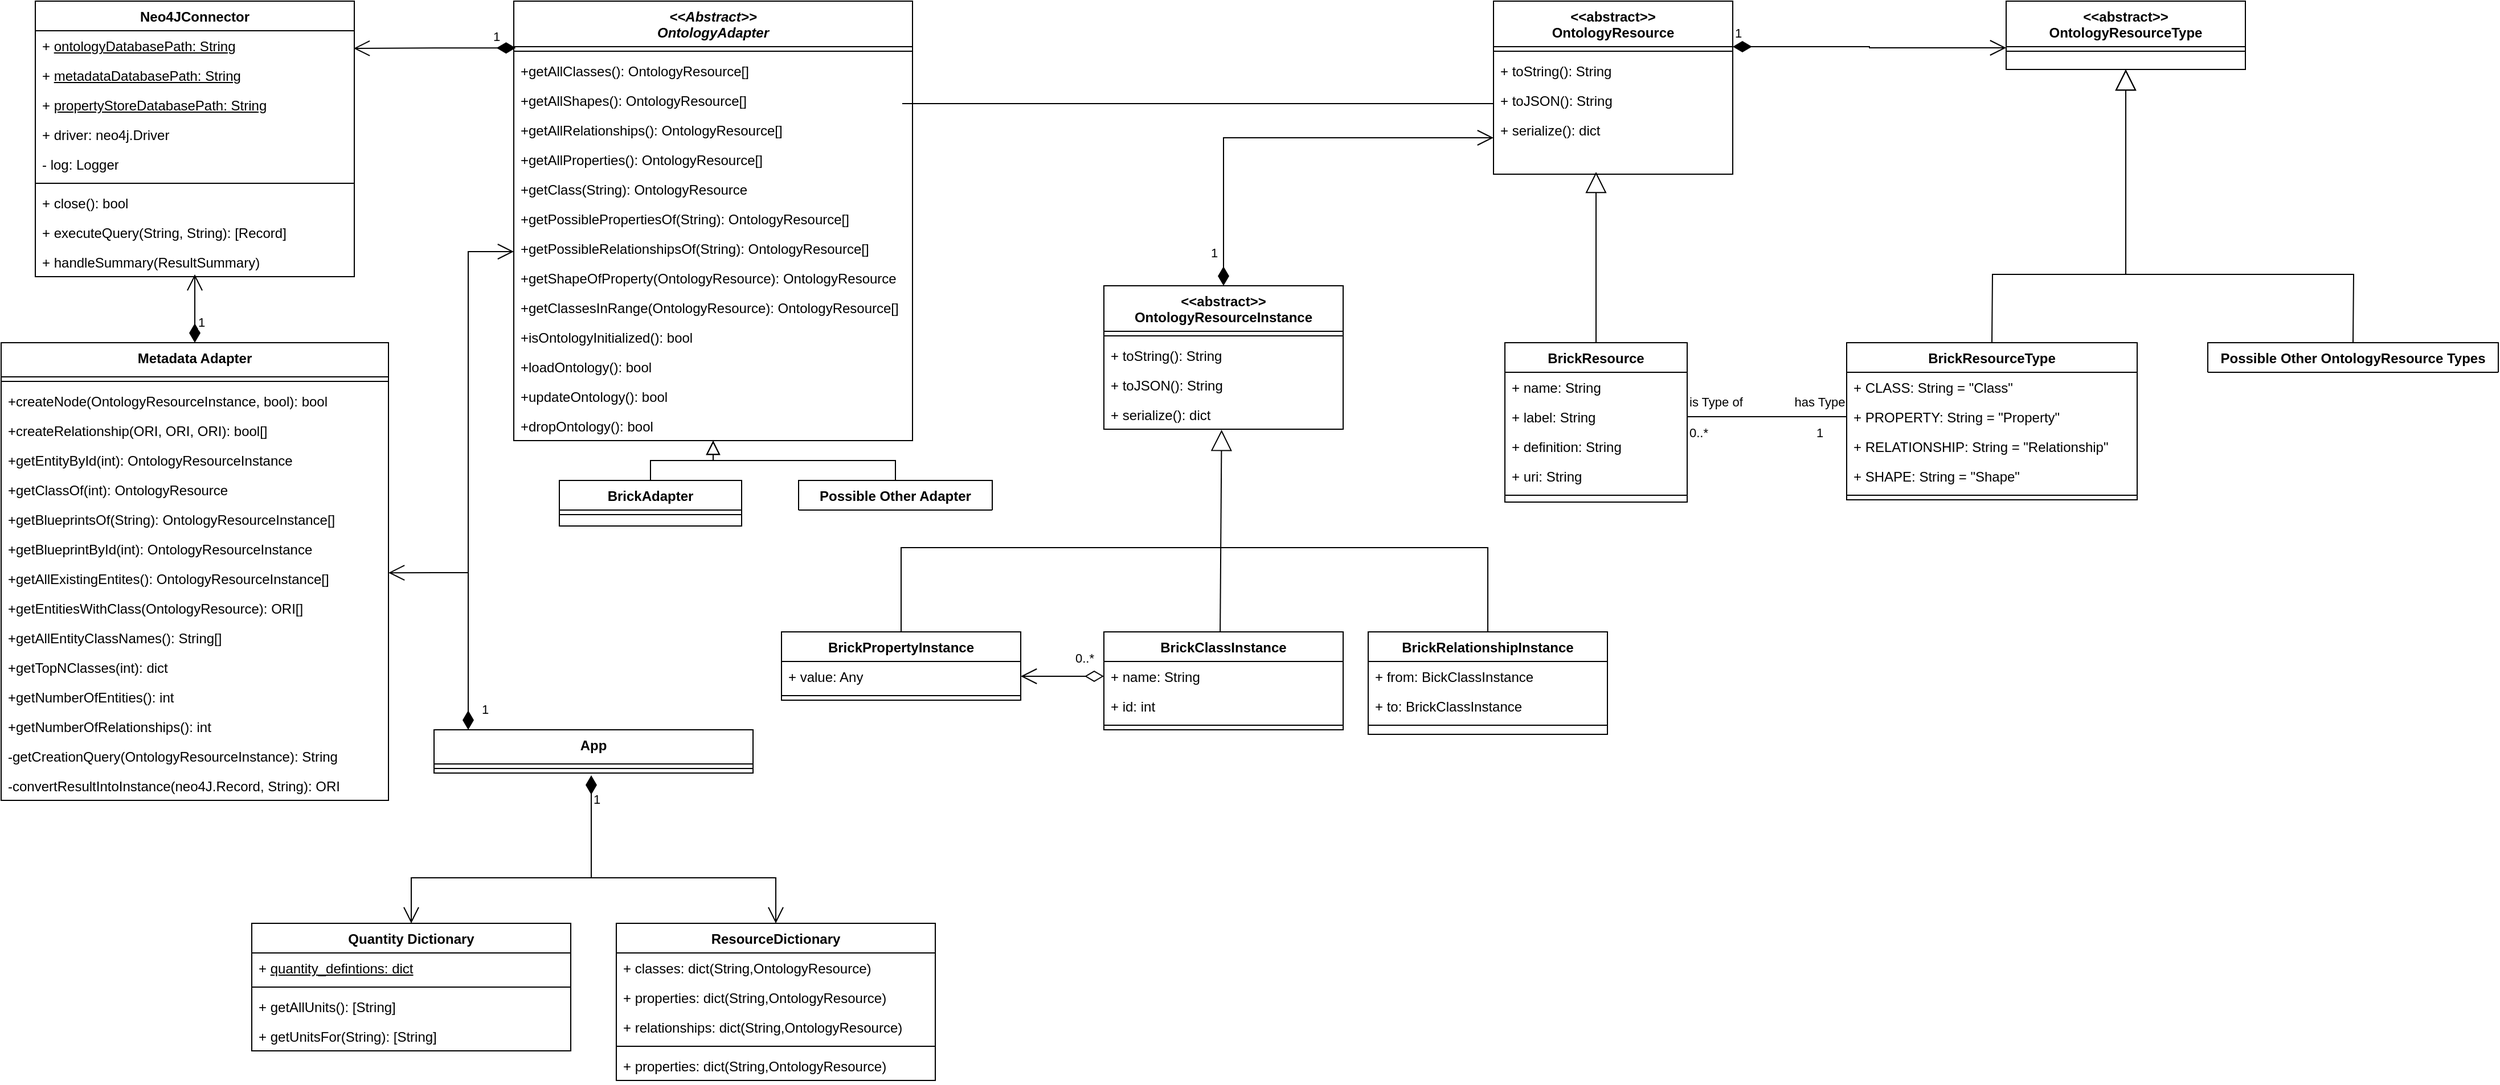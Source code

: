 <mxfile version="22.1.2" type="device">
  <diagram id="C5RBs43oDa-KdzZeNtuy" name="Page-1">
    <mxGraphModel dx="1619" dy="1195" grid="1" gridSize="10" guides="1" tooltips="1" connect="1" arrows="1" fold="1" page="1" pageScale="1" pageWidth="827" pageHeight="1169" math="0" shadow="0">
      <root>
        <mxCell id="WIyWlLk6GJQsqaUBKTNV-0" />
        <mxCell id="WIyWlLk6GJQsqaUBKTNV-1" parent="WIyWlLk6GJQsqaUBKTNV-0" />
        <mxCell id="zkfFHV4jXpPFQw0GAbJ--0" value="&lt;&lt;Abstract&gt;&gt;&#xa;OntologyAdapter" style="swimlane;fontStyle=3;align=center;verticalAlign=top;childLayout=stackLayout;horizontal=1;startSize=40;horizontalStack=0;resizeParent=1;resizeLast=0;collapsible=1;marginBottom=0;rounded=0;shadow=0;strokeWidth=1;" parent="WIyWlLk6GJQsqaUBKTNV-1" vertex="1">
          <mxGeometry x="60" y="120" width="350" height="386" as="geometry">
            <mxRectangle x="230" y="140" width="160" height="26" as="alternateBounds" />
          </mxGeometry>
        </mxCell>
        <mxCell id="zkfFHV4jXpPFQw0GAbJ--4" value="" style="line;html=1;strokeWidth=1;align=left;verticalAlign=middle;spacingTop=-1;spacingLeft=3;spacingRight=3;rotatable=0;labelPosition=right;points=[];portConstraint=eastwest;" parent="zkfFHV4jXpPFQw0GAbJ--0" vertex="1">
          <mxGeometry y="40" width="350" height="8" as="geometry" />
        </mxCell>
        <mxCell id="zkfFHV4jXpPFQw0GAbJ--5" value="+getAllClasses(): OntologyResource[]" style="text;align=left;verticalAlign=top;spacingLeft=4;spacingRight=4;overflow=hidden;rotatable=0;points=[[0,0.5],[1,0.5]];portConstraint=eastwest;" parent="zkfFHV4jXpPFQw0GAbJ--0" vertex="1">
          <mxGeometry y="48" width="350" height="26" as="geometry" />
        </mxCell>
        <mxCell id="Xm2A2ZElWMJ_Ho_aYpwX-0" value="+getAllShapes(): OntologyResource[]" style="text;align=left;verticalAlign=top;spacingLeft=4;spacingRight=4;overflow=hidden;rotatable=0;points=[[0,0.5],[1,0.5]];portConstraint=eastwest;" parent="zkfFHV4jXpPFQw0GAbJ--0" vertex="1">
          <mxGeometry y="74" width="350" height="26" as="geometry" />
        </mxCell>
        <mxCell id="eUHdqG3hWfpQikXxPPkk-0" value="+getAllRelationships(): OntologyResource[]" style="text;align=left;verticalAlign=top;spacingLeft=4;spacingRight=4;overflow=hidden;rotatable=0;points=[[0,0.5],[1,0.5]];portConstraint=eastwest;" parent="zkfFHV4jXpPFQw0GAbJ--0" vertex="1">
          <mxGeometry y="100" width="350" height="26" as="geometry" />
        </mxCell>
        <mxCell id="eUHdqG3hWfpQikXxPPkk-10" value="+getAllProperties(): OntologyResource[]" style="text;align=left;verticalAlign=top;spacingLeft=4;spacingRight=4;overflow=hidden;rotatable=0;points=[[0,0.5],[1,0.5]];portConstraint=eastwest;" parent="zkfFHV4jXpPFQw0GAbJ--0" vertex="1">
          <mxGeometry y="126" width="350" height="26" as="geometry" />
        </mxCell>
        <mxCell id="eUHdqG3hWfpQikXxPPkk-9" value="+getClass(String): OntologyResource" style="text;align=left;verticalAlign=top;spacingLeft=4;spacingRight=4;overflow=hidden;rotatable=0;points=[[0,0.5],[1,0.5]];portConstraint=eastwest;" parent="zkfFHV4jXpPFQw0GAbJ--0" vertex="1">
          <mxGeometry y="152" width="350" height="26" as="geometry" />
        </mxCell>
        <mxCell id="eUHdqG3hWfpQikXxPPkk-8" value="+getPossiblePropertiesOf(String): OntologyResource[]" style="text;align=left;verticalAlign=top;spacingLeft=4;spacingRight=4;overflow=hidden;rotatable=0;points=[[0,0.5],[1,0.5]];portConstraint=eastwest;" parent="zkfFHV4jXpPFQw0GAbJ--0" vertex="1">
          <mxGeometry y="178" width="350" height="26" as="geometry" />
        </mxCell>
        <mxCell id="eUHdqG3hWfpQikXxPPkk-7" value="+getPossibleRelationshipsOf(String): OntologyResource[]" style="text;align=left;verticalAlign=top;spacingLeft=4;spacingRight=4;overflow=hidden;rotatable=0;points=[[0,0.5],[1,0.5]];portConstraint=eastwest;" parent="zkfFHV4jXpPFQw0GAbJ--0" vertex="1">
          <mxGeometry y="204" width="350" height="26" as="geometry" />
        </mxCell>
        <mxCell id="eUHdqG3hWfpQikXxPPkk-6" value="+getShapeOfProperty(OntologyResource): OntologyResource" style="text;align=left;verticalAlign=top;spacingLeft=4;spacingRight=4;overflow=hidden;rotatable=0;points=[[0,0.5],[1,0.5]];portConstraint=eastwest;" parent="zkfFHV4jXpPFQw0GAbJ--0" vertex="1">
          <mxGeometry y="230" width="350" height="26" as="geometry" />
        </mxCell>
        <mxCell id="WSZ1eBPrw-ywBPdETjtS-0" value="+getClassesInRange(OntologyResource): OntologyResource[]" style="text;align=left;verticalAlign=top;spacingLeft=4;spacingRight=4;overflow=hidden;rotatable=0;points=[[0,0.5],[1,0.5]];portConstraint=eastwest;" vertex="1" parent="zkfFHV4jXpPFQw0GAbJ--0">
          <mxGeometry y="256" width="350" height="26" as="geometry" />
        </mxCell>
        <mxCell id="eUHdqG3hWfpQikXxPPkk-14" value="+isOntologyInitialized(): bool" style="text;align=left;verticalAlign=top;spacingLeft=4;spacingRight=4;overflow=hidden;rotatable=0;points=[[0,0.5],[1,0.5]];portConstraint=eastwest;" parent="zkfFHV4jXpPFQw0GAbJ--0" vertex="1">
          <mxGeometry y="282" width="350" height="26" as="geometry" />
        </mxCell>
        <mxCell id="eUHdqG3hWfpQikXxPPkk-13" value="+loadOntology(): bool" style="text;align=left;verticalAlign=top;spacingLeft=4;spacingRight=4;overflow=hidden;rotatable=0;points=[[0,0.5],[1,0.5]];portConstraint=eastwest;" parent="zkfFHV4jXpPFQw0GAbJ--0" vertex="1">
          <mxGeometry y="308" width="350" height="26" as="geometry" />
        </mxCell>
        <mxCell id="eUHdqG3hWfpQikXxPPkk-12" value="+updateOntology(): bool" style="text;align=left;verticalAlign=top;spacingLeft=4;spacingRight=4;overflow=hidden;rotatable=0;points=[[0,0.5],[1,0.5]];portConstraint=eastwest;" parent="zkfFHV4jXpPFQw0GAbJ--0" vertex="1">
          <mxGeometry y="334" width="350" height="26" as="geometry" />
        </mxCell>
        <mxCell id="eUHdqG3hWfpQikXxPPkk-11" value="+dropOntology(): bool" style="text;align=left;verticalAlign=top;spacingLeft=4;spacingRight=4;overflow=hidden;rotatable=0;points=[[0,0.5],[1,0.5]];portConstraint=eastwest;" parent="zkfFHV4jXpPFQw0GAbJ--0" vertex="1">
          <mxGeometry y="360" width="350" height="26" as="geometry" />
        </mxCell>
        <mxCell id="zkfFHV4jXpPFQw0GAbJ--6" value="BrickAdapter" style="swimlane;fontStyle=1;align=center;verticalAlign=top;childLayout=stackLayout;horizontal=1;startSize=26;horizontalStack=0;resizeParent=1;resizeLast=0;collapsible=1;marginBottom=0;rounded=0;shadow=0;strokeWidth=1;" parent="WIyWlLk6GJQsqaUBKTNV-1" vertex="1">
          <mxGeometry x="100" y="541" width="160" height="40" as="geometry">
            <mxRectangle x="130" y="380" width="160" height="26" as="alternateBounds" />
          </mxGeometry>
        </mxCell>
        <mxCell id="zkfFHV4jXpPFQw0GAbJ--9" value="" style="line;html=1;strokeWidth=1;align=left;verticalAlign=middle;spacingTop=-1;spacingLeft=3;spacingRight=3;rotatable=0;labelPosition=right;points=[];portConstraint=eastwest;" parent="zkfFHV4jXpPFQw0GAbJ--6" vertex="1">
          <mxGeometry y="26" width="160" height="8" as="geometry" />
        </mxCell>
        <mxCell id="zkfFHV4jXpPFQw0GAbJ--12" value="" style="endArrow=block;endSize=10;endFill=0;shadow=0;strokeWidth=1;rounded=0;edgeStyle=elbowEdgeStyle;elbow=vertical;" parent="WIyWlLk6GJQsqaUBKTNV-1" source="zkfFHV4jXpPFQw0GAbJ--6" target="zkfFHV4jXpPFQw0GAbJ--0" edge="1">
          <mxGeometry width="160" relative="1" as="geometry">
            <mxPoint x="200" y="203" as="sourcePoint" />
            <mxPoint x="200" y="203" as="targetPoint" />
          </mxGeometry>
        </mxCell>
        <mxCell id="zkfFHV4jXpPFQw0GAbJ--13" value="Possible Other Adapter" style="swimlane;fontStyle=1;align=center;verticalAlign=top;childLayout=stackLayout;horizontal=1;startSize=26;horizontalStack=0;resizeParent=1;resizeLast=0;collapsible=1;marginBottom=0;rounded=0;shadow=0;strokeWidth=1;" parent="WIyWlLk6GJQsqaUBKTNV-1" vertex="1" collapsed="1">
          <mxGeometry x="310" y="541" width="170" height="26" as="geometry">
            <mxRectangle x="310" y="530" width="160" height="70" as="alternateBounds" />
          </mxGeometry>
        </mxCell>
        <mxCell id="zkfFHV4jXpPFQw0GAbJ--14" value="..." style="text;align=left;verticalAlign=top;spacingLeft=4;spacingRight=4;overflow=hidden;rotatable=0;points=[[0,0.5],[1,0.5]];portConstraint=eastwest;" parent="zkfFHV4jXpPFQw0GAbJ--13" vertex="1">
          <mxGeometry y="26" width="160" height="26" as="geometry" />
        </mxCell>
        <mxCell id="zkfFHV4jXpPFQw0GAbJ--15" value="" style="line;html=1;strokeWidth=1;align=left;verticalAlign=middle;spacingTop=-1;spacingLeft=3;spacingRight=3;rotatable=0;labelPosition=right;points=[];portConstraint=eastwest;" parent="zkfFHV4jXpPFQw0GAbJ--13" vertex="1">
          <mxGeometry y="52" width="160" height="8" as="geometry" />
        </mxCell>
        <mxCell id="zkfFHV4jXpPFQw0GAbJ--16" value="" style="endArrow=block;endSize=10;endFill=0;shadow=0;strokeWidth=1;rounded=0;edgeStyle=elbowEdgeStyle;elbow=vertical;" parent="WIyWlLk6GJQsqaUBKTNV-1" source="zkfFHV4jXpPFQw0GAbJ--13" target="zkfFHV4jXpPFQw0GAbJ--0" edge="1">
          <mxGeometry width="160" relative="1" as="geometry">
            <mxPoint x="210" y="373" as="sourcePoint" />
            <mxPoint x="310" y="271" as="targetPoint" />
          </mxGeometry>
        </mxCell>
        <mxCell id="zkfFHV4jXpPFQw0GAbJ--17" value="&lt;&lt;abstract&gt;&gt;&#xa;OntologyResource" style="swimlane;fontStyle=1;align=center;verticalAlign=top;childLayout=stackLayout;horizontal=1;startSize=40;horizontalStack=0;resizeParent=1;resizeLast=0;collapsible=1;marginBottom=0;rounded=0;shadow=0;strokeWidth=1;" parent="WIyWlLk6GJQsqaUBKTNV-1" vertex="1">
          <mxGeometry x="920" y="120" width="210" height="152" as="geometry">
            <mxRectangle x="550" y="140" width="160" height="26" as="alternateBounds" />
          </mxGeometry>
        </mxCell>
        <mxCell id="zkfFHV4jXpPFQw0GAbJ--23" value="" style="line;html=1;strokeWidth=1;align=left;verticalAlign=middle;spacingTop=-1;spacingLeft=3;spacingRight=3;rotatable=0;labelPosition=right;points=[];portConstraint=eastwest;" parent="zkfFHV4jXpPFQw0GAbJ--17" vertex="1">
          <mxGeometry y="40" width="210" height="8" as="geometry" />
        </mxCell>
        <mxCell id="zkfFHV4jXpPFQw0GAbJ--24" value="+ toString(): String" style="text;align=left;verticalAlign=top;spacingLeft=4;spacingRight=4;overflow=hidden;rotatable=0;points=[[0,0.5],[1,0.5]];portConstraint=eastwest;" parent="zkfFHV4jXpPFQw0GAbJ--17" vertex="1">
          <mxGeometry y="48" width="210" height="26" as="geometry" />
        </mxCell>
        <mxCell id="6yp3RqE8Mh1OXtLgrG4F-1" value="+ toJSON(): String" style="text;align=left;verticalAlign=top;spacingLeft=4;spacingRight=4;overflow=hidden;rotatable=0;points=[[0,0.5],[1,0.5]];portConstraint=eastwest;" parent="zkfFHV4jXpPFQw0GAbJ--17" vertex="1">
          <mxGeometry y="74" width="210" height="26" as="geometry" />
        </mxCell>
        <mxCell id="6yp3RqE8Mh1OXtLgrG4F-0" value="+ serialize(): dict" style="text;align=left;verticalAlign=top;spacingLeft=4;spacingRight=4;overflow=hidden;rotatable=0;points=[[0,0.5],[1,0.5]];portConstraint=eastwest;" parent="zkfFHV4jXpPFQw0GAbJ--17" vertex="1">
          <mxGeometry y="100" width="210" height="26" as="geometry" />
        </mxCell>
        <mxCell id="hAkxUh40yF-SoJuEGD2l-0" value="Neo4JConnector" style="swimlane;fontStyle=1;align=center;verticalAlign=top;childLayout=stackLayout;horizontal=1;startSize=26;horizontalStack=0;resizeParent=1;resizeParentMax=0;resizeLast=0;collapsible=1;marginBottom=0;whiteSpace=wrap;html=1;" parent="WIyWlLk6GJQsqaUBKTNV-1" vertex="1">
          <mxGeometry x="-360" y="120" width="280" height="242" as="geometry" />
        </mxCell>
        <mxCell id="hAkxUh40yF-SoJuEGD2l-5" value="+ &lt;u&gt;ontologyDatabasePath: String&lt;/u&gt;" style="text;strokeColor=none;fillColor=none;align=left;verticalAlign=top;spacingLeft=4;spacingRight=4;overflow=hidden;rotatable=0;points=[[0,0.5],[1,0.5]];portConstraint=eastwest;whiteSpace=wrap;html=1;" parent="hAkxUh40yF-SoJuEGD2l-0" vertex="1">
          <mxGeometry y="26" width="280" height="26" as="geometry" />
        </mxCell>
        <mxCell id="hAkxUh40yF-SoJuEGD2l-1" value="+ &lt;u&gt;metadataDatabasePath: String&lt;/u&gt;" style="text;strokeColor=none;fillColor=none;align=left;verticalAlign=top;spacingLeft=4;spacingRight=4;overflow=hidden;rotatable=0;points=[[0,0.5],[1,0.5]];portConstraint=eastwest;whiteSpace=wrap;html=1;" parent="hAkxUh40yF-SoJuEGD2l-0" vertex="1">
          <mxGeometry y="52" width="280" height="26" as="geometry" />
        </mxCell>
        <mxCell id="hAkxUh40yF-SoJuEGD2l-4" value="+&amp;nbsp;&lt;u style=&quot;border-color: var(--border-color);&quot;&gt;propertyStoreDatabasePath: String&lt;/u&gt;" style="text;strokeColor=none;fillColor=none;align=left;verticalAlign=top;spacingLeft=4;spacingRight=4;overflow=hidden;rotatable=0;points=[[0,0.5],[1,0.5]];portConstraint=eastwest;whiteSpace=wrap;html=1;" parent="hAkxUh40yF-SoJuEGD2l-0" vertex="1">
          <mxGeometry y="78" width="280" height="26" as="geometry" />
        </mxCell>
        <mxCell id="6yp3RqE8Mh1OXtLgrG4F-66" value="+&amp;nbsp;&lt;span style=&quot;border-color: var(--border-color);&quot;&gt;driver: neo4j.Driver&lt;/span&gt;" style="text;strokeColor=none;fillColor=none;align=left;verticalAlign=top;spacingLeft=4;spacingRight=4;overflow=hidden;rotatable=0;points=[[0,0.5],[1,0.5]];portConstraint=eastwest;whiteSpace=wrap;html=1;" parent="hAkxUh40yF-SoJuEGD2l-0" vertex="1">
          <mxGeometry y="104" width="280" height="26" as="geometry" />
        </mxCell>
        <mxCell id="hAkxUh40yF-SoJuEGD2l-6" value="- log: Logger" style="text;strokeColor=none;fillColor=none;align=left;verticalAlign=top;spacingLeft=4;spacingRight=4;overflow=hidden;rotatable=0;points=[[0,0.5],[1,0.5]];portConstraint=eastwest;whiteSpace=wrap;html=1;" parent="hAkxUh40yF-SoJuEGD2l-0" vertex="1">
          <mxGeometry y="130" width="280" height="26" as="geometry" />
        </mxCell>
        <mxCell id="hAkxUh40yF-SoJuEGD2l-2" value="" style="line;strokeWidth=1;fillColor=none;align=left;verticalAlign=middle;spacingTop=-1;spacingLeft=3;spacingRight=3;rotatable=0;labelPosition=right;points=[];portConstraint=eastwest;strokeColor=inherit;" parent="hAkxUh40yF-SoJuEGD2l-0" vertex="1">
          <mxGeometry y="156" width="280" height="8" as="geometry" />
        </mxCell>
        <mxCell id="hAkxUh40yF-SoJuEGD2l-8" value="+ close(): bool" style="text;strokeColor=none;fillColor=none;align=left;verticalAlign=top;spacingLeft=4;spacingRight=4;overflow=hidden;rotatable=0;points=[[0,0.5],[1,0.5]];portConstraint=eastwest;whiteSpace=wrap;html=1;" parent="hAkxUh40yF-SoJuEGD2l-0" vertex="1">
          <mxGeometry y="164" width="280" height="26" as="geometry" />
        </mxCell>
        <mxCell id="hAkxUh40yF-SoJuEGD2l-3" value="+ executeQuery(String, String): [Record]" style="text;strokeColor=none;fillColor=none;align=left;verticalAlign=top;spacingLeft=4;spacingRight=4;overflow=hidden;rotatable=0;points=[[0,0.5],[1,0.5]];portConstraint=eastwest;whiteSpace=wrap;html=1;" parent="hAkxUh40yF-SoJuEGD2l-0" vertex="1">
          <mxGeometry y="190" width="280" height="26" as="geometry" />
        </mxCell>
        <mxCell id="hAkxUh40yF-SoJuEGD2l-7" value="+ handleSummary(ResultSummary)" style="text;strokeColor=none;fillColor=none;align=left;verticalAlign=top;spacingLeft=4;spacingRight=4;overflow=hidden;rotatable=0;points=[[0,0.5],[1,0.5]];portConstraint=eastwest;whiteSpace=wrap;html=1;" parent="hAkxUh40yF-SoJuEGD2l-0" vertex="1">
          <mxGeometry y="216" width="280" height="26" as="geometry" />
        </mxCell>
        <mxCell id="_jFvhQJxwb4VobJyEbfk-0" value="BrickResource" style="swimlane;fontStyle=1;align=center;verticalAlign=top;childLayout=stackLayout;horizontal=1;startSize=26;horizontalStack=0;resizeParent=1;resizeLast=0;collapsible=1;marginBottom=0;rounded=0;shadow=0;strokeWidth=1;" parent="WIyWlLk6GJQsqaUBKTNV-1" vertex="1">
          <mxGeometry x="930" y="420" width="160" height="140" as="geometry">
            <mxRectangle x="550" y="140" width="160" height="26" as="alternateBounds" />
          </mxGeometry>
        </mxCell>
        <mxCell id="_jFvhQJxwb4VobJyEbfk-1" value="+ name: String" style="text;align=left;verticalAlign=top;spacingLeft=4;spacingRight=4;overflow=hidden;rotatable=0;points=[[0,0.5],[1,0.5]];portConstraint=eastwest;" parent="_jFvhQJxwb4VobJyEbfk-0" vertex="1">
          <mxGeometry y="26" width="160" height="26" as="geometry" />
        </mxCell>
        <mxCell id="_jFvhQJxwb4VobJyEbfk-2" value="+ label: String" style="text;align=left;verticalAlign=top;spacingLeft=4;spacingRight=4;overflow=hidden;rotatable=0;points=[[0,0.5],[1,0.5]];portConstraint=eastwest;rounded=0;shadow=0;html=0;" parent="_jFvhQJxwb4VobJyEbfk-0" vertex="1">
          <mxGeometry y="52" width="160" height="26" as="geometry" />
        </mxCell>
        <mxCell id="_jFvhQJxwb4VobJyEbfk-3" value="+ definition: String" style="text;align=left;verticalAlign=top;spacingLeft=4;spacingRight=4;overflow=hidden;rotatable=0;points=[[0,0.5],[1,0.5]];portConstraint=eastwest;rounded=0;shadow=0;html=0;" parent="_jFvhQJxwb4VobJyEbfk-0" vertex="1">
          <mxGeometry y="78" width="160" height="26" as="geometry" />
        </mxCell>
        <mxCell id="6yp3RqE8Mh1OXtLgrG4F-2" value="+ uri: String" style="text;align=left;verticalAlign=top;spacingLeft=4;spacingRight=4;overflow=hidden;rotatable=0;points=[[0,0.5],[1,0.5]];portConstraint=eastwest;rounded=0;shadow=0;html=0;" parent="_jFvhQJxwb4VobJyEbfk-0" vertex="1">
          <mxGeometry y="104" width="160" height="26" as="geometry" />
        </mxCell>
        <mxCell id="_jFvhQJxwb4VobJyEbfk-6" value="" style="line;html=1;strokeWidth=1;align=left;verticalAlign=middle;spacingTop=-1;spacingLeft=3;spacingRight=3;rotatable=0;labelPosition=right;points=[];portConstraint=eastwest;" parent="_jFvhQJxwb4VobJyEbfk-0" vertex="1">
          <mxGeometry y="130" width="160" height="8" as="geometry" />
        </mxCell>
        <mxCell id="_jFvhQJxwb4VobJyEbfk-10" value="" style="endArrow=block;endSize=16;endFill=0;html=1;rounded=0;" parent="WIyWlLk6GJQsqaUBKTNV-1" source="_jFvhQJxwb4VobJyEbfk-0" edge="1">
          <mxGeometry width="160" relative="1" as="geometry">
            <mxPoint x="330" y="570" as="sourcePoint" />
            <mxPoint x="1010" y="270" as="targetPoint" />
          </mxGeometry>
        </mxCell>
        <mxCell id="6yp3RqE8Mh1OXtLgrG4F-4" value="&lt;&lt;abstract&gt;&gt;&#xa;OntologyResourceType" style="swimlane;fontStyle=1;align=center;verticalAlign=top;childLayout=stackLayout;horizontal=1;startSize=40;horizontalStack=0;resizeParent=1;resizeLast=0;collapsible=1;marginBottom=0;rounded=0;shadow=0;strokeWidth=1;" parent="WIyWlLk6GJQsqaUBKTNV-1" vertex="1">
          <mxGeometry x="1370" y="120" width="210" height="60" as="geometry">
            <mxRectangle x="1190" y="170" width="260" height="40" as="alternateBounds" />
          </mxGeometry>
        </mxCell>
        <mxCell id="6yp3RqE8Mh1OXtLgrG4F-6" value="" style="line;html=1;strokeWidth=1;align=left;verticalAlign=middle;spacingTop=-1;spacingLeft=3;spacingRight=3;rotatable=0;labelPosition=right;points=[];portConstraint=eastwest;" parent="6yp3RqE8Mh1OXtLgrG4F-4" vertex="1">
          <mxGeometry y="40" width="210" height="8" as="geometry" />
        </mxCell>
        <mxCell id="6yp3RqE8Mh1OXtLgrG4F-13" value="1" style="endArrow=open;html=1;endSize=12;startArrow=diamondThin;startSize=14;startFill=1;edgeStyle=orthogonalEdgeStyle;align=left;verticalAlign=bottom;rounded=0;" parent="WIyWlLk6GJQsqaUBKTNV-1" edge="1">
          <mxGeometry x="-1" y="3" relative="1" as="geometry">
            <mxPoint x="1130" y="160" as="sourcePoint" />
            <mxPoint x="1370" y="161" as="targetPoint" />
            <Array as="points">
              <mxPoint x="1250" y="161" />
              <mxPoint x="1370" y="160" />
            </Array>
          </mxGeometry>
        </mxCell>
        <mxCell id="6yp3RqE8Mh1OXtLgrG4F-14" value="BrickResourceType" style="swimlane;fontStyle=1;align=center;verticalAlign=top;childLayout=stackLayout;horizontal=1;startSize=26;horizontalStack=0;resizeParent=1;resizeLast=0;collapsible=1;marginBottom=0;rounded=0;shadow=0;strokeWidth=1;" parent="WIyWlLk6GJQsqaUBKTNV-1" vertex="1">
          <mxGeometry x="1230" y="420" width="255" height="138" as="geometry">
            <mxRectangle x="550" y="140" width="160" height="26" as="alternateBounds" />
          </mxGeometry>
        </mxCell>
        <mxCell id="6yp3RqE8Mh1OXtLgrG4F-22" value="+ CLASS: String = &quot;Class&quot;" style="text;align=left;verticalAlign=top;spacingLeft=4;spacingRight=4;overflow=hidden;rotatable=0;points=[[0,0.5],[1,0.5]];portConstraint=eastwest;rounded=0;shadow=0;html=0;" parent="6yp3RqE8Mh1OXtLgrG4F-14" vertex="1">
          <mxGeometry y="26" width="255" height="26" as="geometry" />
        </mxCell>
        <mxCell id="6yp3RqE8Mh1OXtLgrG4F-21" value="+ PROPERTY: String = &quot;Property&quot;" style="text;align=left;verticalAlign=top;spacingLeft=4;spacingRight=4;overflow=hidden;rotatable=0;points=[[0,0.5],[1,0.5]];portConstraint=eastwest;rounded=0;shadow=0;html=0;" parent="6yp3RqE8Mh1OXtLgrG4F-14" vertex="1">
          <mxGeometry y="52" width="255" height="26" as="geometry" />
        </mxCell>
        <mxCell id="6yp3RqE8Mh1OXtLgrG4F-18" value="+ RELATIONSHIP: String = &quot;Relationship&quot;" style="text;align=left;verticalAlign=top;spacingLeft=4;spacingRight=4;overflow=hidden;rotatable=0;points=[[0,0.5],[1,0.5]];portConstraint=eastwest;rounded=0;shadow=0;html=0;" parent="6yp3RqE8Mh1OXtLgrG4F-14" vertex="1">
          <mxGeometry y="78" width="255" height="26" as="geometry" />
        </mxCell>
        <mxCell id="Xm2A2ZElWMJ_Ho_aYpwX-4" value="+ SHAPE: String = &quot;Shape&quot;" style="text;align=left;verticalAlign=top;spacingLeft=4;spacingRight=4;overflow=hidden;rotatable=0;points=[[0,0.5],[1,0.5]];portConstraint=eastwest;rounded=0;shadow=0;html=0;" parent="6yp3RqE8Mh1OXtLgrG4F-14" vertex="1">
          <mxGeometry y="104" width="255" height="26" as="geometry" />
        </mxCell>
        <mxCell id="6yp3RqE8Mh1OXtLgrG4F-19" value="" style="line;html=1;strokeWidth=1;align=left;verticalAlign=middle;spacingTop=-1;spacingLeft=3;spacingRight=3;rotatable=0;labelPosition=right;points=[];portConstraint=eastwest;" parent="6yp3RqE8Mh1OXtLgrG4F-14" vertex="1">
          <mxGeometry y="130" width="255" height="8" as="geometry" />
        </mxCell>
        <mxCell id="6yp3RqE8Mh1OXtLgrG4F-20" value="" style="endArrow=block;endSize=16;endFill=0;html=1;rounded=0;entryX=0.5;entryY=1;entryDx=0;entryDy=0;exitX=0.5;exitY=0;exitDx=0;exitDy=0;" parent="WIyWlLk6GJQsqaUBKTNV-1" source="6yp3RqE8Mh1OXtLgrG4F-14" target="6yp3RqE8Mh1OXtLgrG4F-4" edge="1">
          <mxGeometry width="160" relative="1" as="geometry">
            <mxPoint x="1080" y="510" as="sourcePoint" />
            <mxPoint x="1080" y="280" as="targetPoint" />
            <Array as="points">
              <mxPoint x="1358" y="360" />
              <mxPoint x="1475" y="360" />
            </Array>
          </mxGeometry>
        </mxCell>
        <mxCell id="6yp3RqE8Mh1OXtLgrG4F-23" value="Possible Other OntologyResource Types" style="swimlane;fontStyle=1;align=center;verticalAlign=top;childLayout=stackLayout;horizontal=1;startSize=26;horizontalStack=0;resizeParent=1;resizeLast=0;collapsible=1;marginBottom=0;rounded=0;shadow=0;strokeWidth=1;" parent="WIyWlLk6GJQsqaUBKTNV-1" vertex="1" collapsed="1">
          <mxGeometry x="1547" y="420" width="255" height="26" as="geometry">
            <mxRectangle x="1265" y="600" width="255" height="40" as="alternateBounds" />
          </mxGeometry>
        </mxCell>
        <mxCell id="6yp3RqE8Mh1OXtLgrG4F-27" value="" style="line;html=1;strokeWidth=1;align=left;verticalAlign=middle;spacingTop=-1;spacingLeft=3;spacingRight=3;rotatable=0;labelPosition=right;points=[];portConstraint=eastwest;" parent="6yp3RqE8Mh1OXtLgrG4F-23" vertex="1">
          <mxGeometry y="26" width="255" height="8" as="geometry" />
        </mxCell>
        <mxCell id="6yp3RqE8Mh1OXtLgrG4F-28" value="" style="endArrow=block;endSize=16;endFill=0;html=1;rounded=0;exitX=0.5;exitY=0;exitDx=0;exitDy=0;" parent="WIyWlLk6GJQsqaUBKTNV-1" source="6yp3RqE8Mh1OXtLgrG4F-23" edge="1">
          <mxGeometry width="160" relative="1" as="geometry">
            <mxPoint x="1652.5" y="420" as="sourcePoint" />
            <mxPoint x="1475" y="180" as="targetPoint" />
            <Array as="points">
              <mxPoint x="1675" y="360" />
              <mxPoint x="1475" y="360" />
            </Array>
          </mxGeometry>
        </mxCell>
        <mxCell id="6yp3RqE8Mh1OXtLgrG4F-29" value="" style="endArrow=none;html=1;edgeStyle=orthogonalEdgeStyle;rounded=0;exitX=1;exitY=0.5;exitDx=0;exitDy=0;entryX=0;entryY=0.5;entryDx=0;entryDy=0;" parent="WIyWlLk6GJQsqaUBKTNV-1" source="_jFvhQJxwb4VobJyEbfk-2" target="6yp3RqE8Mh1OXtLgrG4F-21" edge="1">
          <mxGeometry relative="1" as="geometry">
            <mxPoint x="1200" y="636" as="sourcePoint" />
            <mxPoint x="1180" y="503" as="targetPoint" />
          </mxGeometry>
        </mxCell>
        <mxCell id="6yp3RqE8Mh1OXtLgrG4F-31" value="has Type&lt;br&gt;&lt;br&gt;1" style="edgeLabel;resizable=0;html=1;align=center;verticalAlign=bottom;labelBackgroundColor=none;" parent="6yp3RqE8Mh1OXtLgrG4F-29" connectable="0" vertex="1">
          <mxGeometry x="1" relative="1" as="geometry">
            <mxPoint x="-24" y="22" as="offset" />
          </mxGeometry>
        </mxCell>
        <mxCell id="6yp3RqE8Mh1OXtLgrG4F-30" value="is Type of&lt;br&gt;&lt;br&gt;0..*" style="edgeLabel;resizable=0;html=1;align=left;verticalAlign=bottom;labelBackgroundColor=none;" parent="6yp3RqE8Mh1OXtLgrG4F-29" connectable="0" vertex="1">
          <mxGeometry x="-1" relative="1" as="geometry">
            <mxPoint y="22" as="offset" />
          </mxGeometry>
        </mxCell>
        <mxCell id="6yp3RqE8Mh1OXtLgrG4F-32" value="&lt;&lt;abstract&gt;&gt;&#xa;OntologyResourceInstance" style="swimlane;fontStyle=1;align=center;verticalAlign=top;childLayout=stackLayout;horizontal=1;startSize=40;horizontalStack=0;resizeParent=1;resizeLast=0;collapsible=1;marginBottom=0;rounded=0;shadow=0;strokeWidth=1;" parent="WIyWlLk6GJQsqaUBKTNV-1" vertex="1">
          <mxGeometry x="578" y="370" width="210" height="126" as="geometry">
            <mxRectangle x="550" y="140" width="160" height="26" as="alternateBounds" />
          </mxGeometry>
        </mxCell>
        <mxCell id="6yp3RqE8Mh1OXtLgrG4F-33" value="" style="line;html=1;strokeWidth=1;align=left;verticalAlign=middle;spacingTop=-1;spacingLeft=3;spacingRight=3;rotatable=0;labelPosition=right;points=[];portConstraint=eastwest;" parent="6yp3RqE8Mh1OXtLgrG4F-32" vertex="1">
          <mxGeometry y="40" width="210" height="8" as="geometry" />
        </mxCell>
        <mxCell id="Xm2A2ZElWMJ_Ho_aYpwX-1" value="+ toString(): String" style="text;align=left;verticalAlign=top;spacingLeft=4;spacingRight=4;overflow=hidden;rotatable=0;points=[[0,0.5],[1,0.5]];portConstraint=eastwest;" parent="6yp3RqE8Mh1OXtLgrG4F-32" vertex="1">
          <mxGeometry y="48" width="210" height="26" as="geometry" />
        </mxCell>
        <mxCell id="Xm2A2ZElWMJ_Ho_aYpwX-2" value="+ toJSON(): String" style="text;align=left;verticalAlign=top;spacingLeft=4;spacingRight=4;overflow=hidden;rotatable=0;points=[[0,0.5],[1,0.5]];portConstraint=eastwest;" parent="6yp3RqE8Mh1OXtLgrG4F-32" vertex="1">
          <mxGeometry y="74" width="210" height="26" as="geometry" />
        </mxCell>
        <mxCell id="Xm2A2ZElWMJ_Ho_aYpwX-3" value="+ serialize(): dict" style="text;align=left;verticalAlign=top;spacingLeft=4;spacingRight=4;overflow=hidden;rotatable=0;points=[[0,0.5],[1,0.5]];portConstraint=eastwest;" parent="6yp3RqE8Mh1OXtLgrG4F-32" vertex="1">
          <mxGeometry y="100" width="210" height="26" as="geometry" />
        </mxCell>
        <mxCell id="6yp3RqE8Mh1OXtLgrG4F-40" value="BrickRelationshipInstance" style="swimlane;fontStyle=1;align=center;verticalAlign=top;childLayout=stackLayout;horizontal=1;startSize=26;horizontalStack=0;resizeParent=1;resizeLast=0;collapsible=1;marginBottom=0;rounded=0;shadow=0;strokeWidth=1;" parent="WIyWlLk6GJQsqaUBKTNV-1" vertex="1">
          <mxGeometry x="810" y="674" width="210" height="90" as="geometry">
            <mxRectangle x="550" y="140" width="160" height="26" as="alternateBounds" />
          </mxGeometry>
        </mxCell>
        <mxCell id="6yp3RqE8Mh1OXtLgrG4F-50" value="+ from: BickClassInstance" style="text;strokeColor=none;fillColor=none;align=left;verticalAlign=top;spacingLeft=4;spacingRight=4;overflow=hidden;rotatable=0;points=[[0,0.5],[1,0.5]];portConstraint=eastwest;whiteSpace=wrap;html=1;" parent="6yp3RqE8Mh1OXtLgrG4F-40" vertex="1">
          <mxGeometry y="26" width="210" height="26" as="geometry" />
        </mxCell>
        <mxCell id="6yp3RqE8Mh1OXtLgrG4F-49" value="+ to: BrickClassInstance" style="text;strokeColor=none;fillColor=none;align=left;verticalAlign=top;spacingLeft=4;spacingRight=4;overflow=hidden;rotatable=0;points=[[0,0.5],[1,0.5]];portConstraint=eastwest;whiteSpace=wrap;html=1;" parent="6yp3RqE8Mh1OXtLgrG4F-40" vertex="1">
          <mxGeometry y="52" width="210" height="26" as="geometry" />
        </mxCell>
        <mxCell id="6yp3RqE8Mh1OXtLgrG4F-41" value="" style="line;html=1;strokeWidth=1;align=left;verticalAlign=middle;spacingTop=-1;spacingLeft=3;spacingRight=3;rotatable=0;labelPosition=right;points=[];portConstraint=eastwest;" parent="6yp3RqE8Mh1OXtLgrG4F-40" vertex="1">
          <mxGeometry y="78" width="210" height="8" as="geometry" />
        </mxCell>
        <mxCell id="6yp3RqE8Mh1OXtLgrG4F-42" value="BrickPropertyInstance" style="swimlane;fontStyle=1;align=center;verticalAlign=top;childLayout=stackLayout;horizontal=1;startSize=26;horizontalStack=0;resizeParent=1;resizeLast=0;collapsible=1;marginBottom=0;rounded=0;shadow=0;strokeWidth=1;" parent="WIyWlLk6GJQsqaUBKTNV-1" vertex="1">
          <mxGeometry x="295" y="674" width="210" height="60" as="geometry">
            <mxRectangle x="550" y="140" width="160" height="26" as="alternateBounds" />
          </mxGeometry>
        </mxCell>
        <mxCell id="6yp3RqE8Mh1OXtLgrG4F-46" value="+ value: Any" style="text;strokeColor=none;fillColor=none;align=left;verticalAlign=top;spacingLeft=4;spacingRight=4;overflow=hidden;rotatable=0;points=[[0,0.5],[1,0.5]];portConstraint=eastwest;whiteSpace=wrap;html=1;" parent="6yp3RqE8Mh1OXtLgrG4F-42" vertex="1">
          <mxGeometry y="26" width="210" height="26" as="geometry" />
        </mxCell>
        <mxCell id="6yp3RqE8Mh1OXtLgrG4F-43" value="" style="line;html=1;strokeWidth=1;align=left;verticalAlign=middle;spacingTop=-1;spacingLeft=3;spacingRight=3;rotatable=0;labelPosition=right;points=[];portConstraint=eastwest;" parent="6yp3RqE8Mh1OXtLgrG4F-42" vertex="1">
          <mxGeometry y="52" width="210" height="8" as="geometry" />
        </mxCell>
        <mxCell id="6yp3RqE8Mh1OXtLgrG4F-44" value="BrickClassInstance" style="swimlane;fontStyle=1;align=center;verticalAlign=top;childLayout=stackLayout;horizontal=1;startSize=26;horizontalStack=0;resizeParent=1;resizeLast=0;collapsible=1;marginBottom=0;rounded=0;shadow=0;strokeWidth=1;" parent="WIyWlLk6GJQsqaUBKTNV-1" vertex="1">
          <mxGeometry x="578" y="674" width="210" height="86" as="geometry">
            <mxRectangle x="550" y="140" width="160" height="26" as="alternateBounds" />
          </mxGeometry>
        </mxCell>
        <mxCell id="6yp3RqE8Mh1OXtLgrG4F-47" value="+ name: String" style="text;strokeColor=none;fillColor=none;align=left;verticalAlign=top;spacingLeft=4;spacingRight=4;overflow=hidden;rotatable=0;points=[[0,0.5],[1,0.5]];portConstraint=eastwest;whiteSpace=wrap;html=1;" parent="6yp3RqE8Mh1OXtLgrG4F-44" vertex="1">
          <mxGeometry y="26" width="210" height="26" as="geometry" />
        </mxCell>
        <mxCell id="Xm2A2ZElWMJ_Ho_aYpwX-6" value="+ id: int" style="text;strokeColor=none;fillColor=none;align=left;verticalAlign=top;spacingLeft=4;spacingRight=4;overflow=hidden;rotatable=0;points=[[0,0.5],[1,0.5]];portConstraint=eastwest;whiteSpace=wrap;html=1;" parent="6yp3RqE8Mh1OXtLgrG4F-44" vertex="1">
          <mxGeometry y="52" width="210" height="26" as="geometry" />
        </mxCell>
        <mxCell id="6yp3RqE8Mh1OXtLgrG4F-45" value="" style="line;html=1;strokeWidth=1;align=left;verticalAlign=middle;spacingTop=-1;spacingLeft=3;spacingRight=3;rotatable=0;labelPosition=right;points=[];portConstraint=eastwest;" parent="6yp3RqE8Mh1OXtLgrG4F-44" vertex="1">
          <mxGeometry y="78" width="210" height="8" as="geometry" />
        </mxCell>
        <mxCell id="6yp3RqE8Mh1OXtLgrG4F-60" value="0..*" style="endArrow=open;html=1;endSize=12;startArrow=diamondThin;startSize=14;startFill=0;edgeStyle=orthogonalEdgeStyle;align=left;verticalAlign=bottom;rounded=0;exitX=0;exitY=0.5;exitDx=0;exitDy=0;entryX=1;entryY=0.5;entryDx=0;entryDy=0;" parent="WIyWlLk6GJQsqaUBKTNV-1" source="6yp3RqE8Mh1OXtLgrG4F-47" target="6yp3RqE8Mh1OXtLgrG4F-46" edge="1">
          <mxGeometry x="-0.253" y="-7" relative="1" as="geometry">
            <mxPoint x="548" y="717" as="sourcePoint" />
            <mxPoint x="510" y="717" as="targetPoint" />
            <mxPoint as="offset" />
          </mxGeometry>
        </mxCell>
        <mxCell id="6yp3RqE8Mh1OXtLgrG4F-62" value="1" style="endArrow=open;html=1;endSize=12;startArrow=diamondThin;startSize=14;startFill=1;edgeStyle=orthogonalEdgeStyle;align=left;verticalAlign=bottom;rounded=0;exitX=0.5;exitY=0;exitDx=0;exitDy=0;" parent="WIyWlLk6GJQsqaUBKTNV-1" source="6yp3RqE8Mh1OXtLgrG4F-32" edge="1">
          <mxGeometry x="-0.889" y="13" relative="1" as="geometry">
            <mxPoint x="660" y="610" as="sourcePoint" />
            <mxPoint x="920" y="240" as="targetPoint" />
            <Array as="points">
              <mxPoint x="683" y="240" />
              <mxPoint x="920" y="240" />
            </Array>
            <mxPoint as="offset" />
          </mxGeometry>
        </mxCell>
        <mxCell id="6yp3RqE8Mh1OXtLgrG4F-63" value="" style="endArrow=none;html=1;edgeStyle=orthogonalEdgeStyle;rounded=0;entryX=0;entryY=0.5;entryDx=0;entryDy=0;" parent="WIyWlLk6GJQsqaUBKTNV-1" target="zkfFHV4jXpPFQw0GAbJ--24" edge="1">
          <mxGeometry relative="1" as="geometry">
            <mxPoint x="401" y="210" as="sourcePoint" />
            <mxPoint x="670" y="210" as="targetPoint" />
            <Array as="points">
              <mxPoint x="401" y="210" />
              <mxPoint x="920" y="210" />
            </Array>
          </mxGeometry>
        </mxCell>
        <mxCell id="6yp3RqE8Mh1OXtLgrG4F-67" value="App" style="swimlane;fontStyle=1;align=center;verticalAlign=top;childLayout=stackLayout;horizontal=1;startSize=30;horizontalStack=0;resizeParent=1;resizeParentMax=0;resizeLast=0;collapsible=1;marginBottom=0;whiteSpace=wrap;html=1;" parent="WIyWlLk6GJQsqaUBKTNV-1" vertex="1">
          <mxGeometry x="-10" y="760" width="280" height="38" as="geometry" />
        </mxCell>
        <mxCell id="6yp3RqE8Mh1OXtLgrG4F-73" value="" style="line;strokeWidth=1;fillColor=none;align=left;verticalAlign=middle;spacingTop=-1;spacingLeft=3;spacingRight=3;rotatable=0;labelPosition=right;points=[];portConstraint=eastwest;strokeColor=inherit;" parent="6yp3RqE8Mh1OXtLgrG4F-67" vertex="1">
          <mxGeometry y="30" width="280" height="8" as="geometry" />
        </mxCell>
        <mxCell id="6yp3RqE8Mh1OXtLgrG4F-77" value="ResourceDictionary" style="swimlane;fontStyle=1;align=center;verticalAlign=top;childLayout=stackLayout;horizontal=1;startSize=26;horizontalStack=0;resizeParent=1;resizeParentMax=0;resizeLast=0;collapsible=1;marginBottom=0;whiteSpace=wrap;html=1;" parent="WIyWlLk6GJQsqaUBKTNV-1" vertex="1">
          <mxGeometry x="150" y="930" width="280" height="138" as="geometry" />
        </mxCell>
        <mxCell id="6yp3RqE8Mh1OXtLgrG4F-88" value="+ classes: dict(String,OntologyResource)" style="text;strokeColor=none;fillColor=none;align=left;verticalAlign=top;spacingLeft=4;spacingRight=4;overflow=hidden;rotatable=0;points=[[0,0.5],[1,0.5]];portConstraint=eastwest;whiteSpace=wrap;html=1;" parent="6yp3RqE8Mh1OXtLgrG4F-77" vertex="1">
          <mxGeometry y="26" width="280" height="26" as="geometry" />
        </mxCell>
        <mxCell id="6yp3RqE8Mh1OXtLgrG4F-87" value="+ properties: dict(String,OntologyResource)" style="text;strokeColor=none;fillColor=none;align=left;verticalAlign=top;spacingLeft=4;spacingRight=4;overflow=hidden;rotatable=0;points=[[0,0.5],[1,0.5]];portConstraint=eastwest;whiteSpace=wrap;html=1;" parent="6yp3RqE8Mh1OXtLgrG4F-77" vertex="1">
          <mxGeometry y="52" width="280" height="26" as="geometry" />
        </mxCell>
        <mxCell id="6yp3RqE8Mh1OXtLgrG4F-78" value="+ relationships: dict(String,OntologyResource)" style="text;strokeColor=none;fillColor=none;align=left;verticalAlign=top;spacingLeft=4;spacingRight=4;overflow=hidden;rotatable=0;points=[[0,0.5],[1,0.5]];portConstraint=eastwest;whiteSpace=wrap;html=1;" parent="6yp3RqE8Mh1OXtLgrG4F-77" vertex="1">
          <mxGeometry y="78" width="280" height="26" as="geometry" />
        </mxCell>
        <mxCell id="6yp3RqE8Mh1OXtLgrG4F-83" value="" style="line;strokeWidth=1;fillColor=none;align=left;verticalAlign=middle;spacingTop=-1;spacingLeft=3;spacingRight=3;rotatable=0;labelPosition=right;points=[];portConstraint=eastwest;strokeColor=inherit;" parent="6yp3RqE8Mh1OXtLgrG4F-77" vertex="1">
          <mxGeometry y="104" width="280" height="8" as="geometry" />
        </mxCell>
        <mxCell id="Zv8hRnu8_Yb4GzjzJ9rN-0" value="+ properties: dict(String,OntologyResource)" style="text;strokeColor=none;fillColor=none;align=left;verticalAlign=top;spacingLeft=4;spacingRight=4;overflow=hidden;rotatable=0;points=[[0,0.5],[1,0.5]];portConstraint=eastwest;whiteSpace=wrap;html=1;" parent="6yp3RqE8Mh1OXtLgrG4F-77" vertex="1">
          <mxGeometry y="112" width="280" height="26" as="geometry" />
        </mxCell>
        <mxCell id="pw1K2eaDFYf3WmlpVpGR-0" value="Quantity Dictionary" style="swimlane;fontStyle=1;align=center;verticalAlign=top;childLayout=stackLayout;horizontal=1;startSize=26;horizontalStack=0;resizeParent=1;resizeParentMax=0;resizeLast=0;collapsible=1;marginBottom=0;whiteSpace=wrap;html=1;" parent="WIyWlLk6GJQsqaUBKTNV-1" vertex="1">
          <mxGeometry x="-170" y="930" width="280" height="112" as="geometry" />
        </mxCell>
        <mxCell id="pw1K2eaDFYf3WmlpVpGR-1" value="+ &lt;u&gt;quantity_defintions: dict&lt;/u&gt;" style="text;strokeColor=none;fillColor=none;align=left;verticalAlign=top;spacingLeft=4;spacingRight=4;overflow=hidden;rotatable=0;points=[[0,0.5],[1,0.5]];portConstraint=eastwest;whiteSpace=wrap;html=1;" parent="pw1K2eaDFYf3WmlpVpGR-0" vertex="1">
          <mxGeometry y="26" width="280" height="26" as="geometry" />
        </mxCell>
        <mxCell id="pw1K2eaDFYf3WmlpVpGR-6" value="" style="line;strokeWidth=1;fillColor=none;align=left;verticalAlign=middle;spacingTop=-1;spacingLeft=3;spacingRight=3;rotatable=0;labelPosition=right;points=[];portConstraint=eastwest;strokeColor=inherit;" parent="pw1K2eaDFYf3WmlpVpGR-0" vertex="1">
          <mxGeometry y="52" width="280" height="8" as="geometry" />
        </mxCell>
        <mxCell id="pw1K2eaDFYf3WmlpVpGR-7" value="+ getAllUnits(): [String]" style="text;strokeColor=none;fillColor=none;align=left;verticalAlign=top;spacingLeft=4;spacingRight=4;overflow=hidden;rotatable=0;points=[[0,0.5],[1,0.5]];portConstraint=eastwest;whiteSpace=wrap;html=1;" parent="pw1K2eaDFYf3WmlpVpGR-0" vertex="1">
          <mxGeometry y="60" width="280" height="26" as="geometry" />
        </mxCell>
        <mxCell id="pw1K2eaDFYf3WmlpVpGR-8" value="+ getUnitsFor(String): [String]" style="text;strokeColor=none;fillColor=none;align=left;verticalAlign=top;spacingLeft=4;spacingRight=4;overflow=hidden;rotatable=0;points=[[0,0.5],[1,0.5]];portConstraint=eastwest;whiteSpace=wrap;html=1;" parent="pw1K2eaDFYf3WmlpVpGR-0" vertex="1">
          <mxGeometry y="86" width="280" height="26" as="geometry" />
        </mxCell>
        <mxCell id="Xm2A2ZElWMJ_Ho_aYpwX-7" value="1" style="endArrow=open;html=1;endSize=12;startArrow=diamondThin;startSize=14;startFill=1;edgeStyle=orthogonalEdgeStyle;align=left;verticalAlign=bottom;rounded=0;exitX=0.005;exitY=0.137;exitDx=0;exitDy=0;exitPerimeter=0;entryX=0.998;entryY=0.595;entryDx=0;entryDy=0;entryPerimeter=0;" parent="WIyWlLk6GJQsqaUBKTNV-1" source="zkfFHV4jXpPFQw0GAbJ--4" target="hAkxUh40yF-SoJuEGD2l-5" edge="1">
          <mxGeometry x="-0.696" y="-1" relative="1" as="geometry">
            <mxPoint x="-20" y="220" as="sourcePoint" />
            <mxPoint x="-60" y="420" as="targetPoint" />
            <mxPoint as="offset" />
          </mxGeometry>
        </mxCell>
        <mxCell id="Xm2A2ZElWMJ_Ho_aYpwX-8" value="Metadata Adapter" style="swimlane;fontStyle=1;align=center;verticalAlign=top;childLayout=stackLayout;horizontal=1;startSize=30;horizontalStack=0;resizeParent=1;resizeLast=0;collapsible=1;marginBottom=0;rounded=0;shadow=0;strokeWidth=1;" parent="WIyWlLk6GJQsqaUBKTNV-1" vertex="1">
          <mxGeometry x="-390" y="420" width="340" height="402" as="geometry">
            <mxRectangle x="230" y="140" width="160" height="26" as="alternateBounds" />
          </mxGeometry>
        </mxCell>
        <mxCell id="Xm2A2ZElWMJ_Ho_aYpwX-9" value="" style="line;html=1;strokeWidth=1;align=left;verticalAlign=middle;spacingTop=-1;spacingLeft=3;spacingRight=3;rotatable=0;labelPosition=right;points=[];portConstraint=eastwest;" parent="Xm2A2ZElWMJ_Ho_aYpwX-8" vertex="1">
          <mxGeometry y="30" width="340" height="8" as="geometry" />
        </mxCell>
        <mxCell id="Xm2A2ZElWMJ_Ho_aYpwX-10" value="+createNode(OntologyResourceInstance, bool): bool" style="text;align=left;verticalAlign=top;spacingLeft=4;spacingRight=4;overflow=hidden;rotatable=0;points=[[0,0.5],[1,0.5]];portConstraint=eastwest;" parent="Xm2A2ZElWMJ_Ho_aYpwX-8" vertex="1">
          <mxGeometry y="38" width="340" height="26" as="geometry" />
        </mxCell>
        <mxCell id="Xm2A2ZElWMJ_Ho_aYpwX-11" value="+createRelationship(ORI, ORI, ORI): bool[]" style="text;align=left;verticalAlign=top;spacingLeft=4;spacingRight=4;overflow=hidden;rotatable=0;points=[[0,0.5],[1,0.5]];portConstraint=eastwest;" parent="Xm2A2ZElWMJ_Ho_aYpwX-8" vertex="1">
          <mxGeometry y="64" width="340" height="26" as="geometry" />
        </mxCell>
        <mxCell id="Xm2A2ZElWMJ_Ho_aYpwX-12" value="+getEntityById(int): OntologyResourceInstance" style="text;align=left;verticalAlign=top;spacingLeft=4;spacingRight=4;overflow=hidden;rotatable=0;points=[[0,0.5],[1,0.5]];portConstraint=eastwest;" parent="Xm2A2ZElWMJ_Ho_aYpwX-8" vertex="1">
          <mxGeometry y="90" width="340" height="26" as="geometry" />
        </mxCell>
        <mxCell id="Xm2A2ZElWMJ_Ho_aYpwX-13" value="+getClassOf(int): OntologyResource" style="text;align=left;verticalAlign=top;spacingLeft=4;spacingRight=4;overflow=hidden;rotatable=0;points=[[0,0.5],[1,0.5]];portConstraint=eastwest;" parent="Xm2A2ZElWMJ_Ho_aYpwX-8" vertex="1">
          <mxGeometry y="116" width="340" height="26" as="geometry" />
        </mxCell>
        <mxCell id="Xm2A2ZElWMJ_Ho_aYpwX-14" value="+getBlueprintsOf(String): OntologyResourceInstance[]" style="text;align=left;verticalAlign=top;spacingLeft=4;spacingRight=4;overflow=hidden;rotatable=0;points=[[0,0.5],[1,0.5]];portConstraint=eastwest;" parent="Xm2A2ZElWMJ_Ho_aYpwX-8" vertex="1">
          <mxGeometry y="142" width="340" height="26" as="geometry" />
        </mxCell>
        <mxCell id="Xm2A2ZElWMJ_Ho_aYpwX-15" value="+getBlueprintById(int): OntologyResourceInstance" style="text;align=left;verticalAlign=top;spacingLeft=4;spacingRight=4;overflow=hidden;rotatable=0;points=[[0,0.5],[1,0.5]];portConstraint=eastwest;" parent="Xm2A2ZElWMJ_Ho_aYpwX-8" vertex="1">
          <mxGeometry y="168" width="340" height="26" as="geometry" />
        </mxCell>
        <mxCell id="Xm2A2ZElWMJ_Ho_aYpwX-16" value="+getAllExistingEntites(): OntologyResourceInstance[]" style="text;align=left;verticalAlign=top;spacingLeft=4;spacingRight=4;overflow=hidden;rotatable=0;points=[[0,0.5],[1,0.5]];portConstraint=eastwest;" parent="Xm2A2ZElWMJ_Ho_aYpwX-8" vertex="1">
          <mxGeometry y="194" width="340" height="26" as="geometry" />
        </mxCell>
        <mxCell id="WSZ1eBPrw-ywBPdETjtS-1" value="+getEntitiesWithClass(OntologyResource): ORI[]" style="text;align=left;verticalAlign=top;spacingLeft=4;spacingRight=4;overflow=hidden;rotatable=0;points=[[0,0.5],[1,0.5]];portConstraint=eastwest;" vertex="1" parent="Xm2A2ZElWMJ_Ho_aYpwX-8">
          <mxGeometry y="220" width="340" height="26" as="geometry" />
        </mxCell>
        <mxCell id="Xm2A2ZElWMJ_Ho_aYpwX-17" value="+getAllEntityClassNames(): String[]" style="text;align=left;verticalAlign=top;spacingLeft=4;spacingRight=4;overflow=hidden;rotatable=0;points=[[0,0.5],[1,0.5]];portConstraint=eastwest;" parent="Xm2A2ZElWMJ_Ho_aYpwX-8" vertex="1">
          <mxGeometry y="246" width="340" height="26" as="geometry" />
        </mxCell>
        <mxCell id="Xm2A2ZElWMJ_Ho_aYpwX-18" value="+getTopNClasses(int): dict" style="text;align=left;verticalAlign=top;spacingLeft=4;spacingRight=4;overflow=hidden;rotatable=0;points=[[0,0.5],[1,0.5]];portConstraint=eastwest;" parent="Xm2A2ZElWMJ_Ho_aYpwX-8" vertex="1">
          <mxGeometry y="272" width="340" height="26" as="geometry" />
        </mxCell>
        <mxCell id="Xm2A2ZElWMJ_Ho_aYpwX-19" value="+getNumberOfEntities(): int" style="text;align=left;verticalAlign=top;spacingLeft=4;spacingRight=4;overflow=hidden;rotatable=0;points=[[0,0.5],[1,0.5]];portConstraint=eastwest;" parent="Xm2A2ZElWMJ_Ho_aYpwX-8" vertex="1">
          <mxGeometry y="298" width="340" height="26" as="geometry" />
        </mxCell>
        <mxCell id="Xm2A2ZElWMJ_Ho_aYpwX-20" value="+getNumberOfRelationships(): int" style="text;align=left;verticalAlign=top;spacingLeft=4;spacingRight=4;overflow=hidden;rotatable=0;points=[[0,0.5],[1,0.5]];portConstraint=eastwest;" parent="Xm2A2ZElWMJ_Ho_aYpwX-8" vertex="1">
          <mxGeometry y="324" width="340" height="26" as="geometry" />
        </mxCell>
        <mxCell id="Xm2A2ZElWMJ_Ho_aYpwX-21" value="-getCreationQuery(OntologyResourceInstance): String" style="text;align=left;verticalAlign=top;spacingLeft=4;spacingRight=4;overflow=hidden;rotatable=0;points=[[0,0.5],[1,0.5]];portConstraint=eastwest;" parent="Xm2A2ZElWMJ_Ho_aYpwX-8" vertex="1">
          <mxGeometry y="350" width="340" height="26" as="geometry" />
        </mxCell>
        <mxCell id="Xm2A2ZElWMJ_Ho_aYpwX-22" value="-convertResultIntoInstance(neo4J.Record, String): ORI" style="text;align=left;verticalAlign=top;spacingLeft=4;spacingRight=4;overflow=hidden;rotatable=0;points=[[0,0.5],[1,0.5]];portConstraint=eastwest;" parent="Xm2A2ZElWMJ_Ho_aYpwX-8" vertex="1">
          <mxGeometry y="376" width="340" height="26" as="geometry" />
        </mxCell>
        <mxCell id="Xm2A2ZElWMJ_Ho_aYpwX-24" value="1" style="endArrow=open;html=1;endSize=12;startArrow=diamondThin;startSize=14;startFill=1;edgeStyle=orthogonalEdgeStyle;align=left;verticalAlign=bottom;rounded=0;entryX=0.5;entryY=0;entryDx=0;entryDy=0;" parent="WIyWlLk6GJQsqaUBKTNV-1" target="pw1K2eaDFYf3WmlpVpGR-0" edge="1">
          <mxGeometry x="-0.792" relative="1" as="geometry">
            <mxPoint x="128" y="800" as="sourcePoint" />
            <mxPoint x="20" y="940" as="targetPoint" />
            <Array as="points">
              <mxPoint x="128" y="890" />
              <mxPoint x="-30" y="890" />
            </Array>
            <mxPoint as="offset" />
          </mxGeometry>
        </mxCell>
        <mxCell id="Xm2A2ZElWMJ_Ho_aYpwX-26" value="1" style="endArrow=open;html=1;endSize=12;startArrow=diamondThin;startSize=14;startFill=1;edgeStyle=orthogonalEdgeStyle;align=left;verticalAlign=bottom;rounded=0;" parent="WIyWlLk6GJQsqaUBKTNV-1" target="eUHdqG3hWfpQikXxPPkk-7" edge="1">
          <mxGeometry x="-0.958" y="-10" relative="1" as="geometry">
            <mxPoint x="20" y="760" as="sourcePoint" />
            <mxPoint x="70" y="337" as="targetPoint" />
            <Array as="points">
              <mxPoint x="20" y="340" />
            </Array>
            <mxPoint as="offset" />
          </mxGeometry>
        </mxCell>
        <mxCell id="Xm2A2ZElWMJ_Ho_aYpwX-27" value="" style="endArrow=open;endFill=1;endSize=12;html=1;rounded=0;entryX=1;entryY=0.312;entryDx=0;entryDy=0;entryPerimeter=0;" parent="WIyWlLk6GJQsqaUBKTNV-1" target="Xm2A2ZElWMJ_Ho_aYpwX-16" edge="1">
          <mxGeometry width="160" relative="1" as="geometry">
            <mxPoint x="20" y="622" as="sourcePoint" />
            <mxPoint x="400" y="520" as="targetPoint" />
          </mxGeometry>
        </mxCell>
        <mxCell id="Xm2A2ZElWMJ_Ho_aYpwX-28" value="" style="endArrow=open;endFill=1;endSize=12;html=1;rounded=0;entryX=0.5;entryY=0;entryDx=0;entryDy=0;" parent="WIyWlLk6GJQsqaUBKTNV-1" target="6yp3RqE8Mh1OXtLgrG4F-77" edge="1">
          <mxGeometry width="160" relative="1" as="geometry">
            <mxPoint x="120" y="890" as="sourcePoint" />
            <mxPoint x="280" y="890" as="targetPoint" />
            <Array as="points">
              <mxPoint x="290" y="890" />
            </Array>
          </mxGeometry>
        </mxCell>
        <mxCell id="Xm2A2ZElWMJ_Ho_aYpwX-29" value="" style="endArrow=block;endSize=16;endFill=0;html=1;rounded=0;entryX=0.492;entryY=1.02;entryDx=0;entryDy=0;entryPerimeter=0;exitX=0.486;exitY=0.002;exitDx=0;exitDy=0;exitPerimeter=0;" parent="WIyWlLk6GJQsqaUBKTNV-1" source="6yp3RqE8Mh1OXtLgrG4F-44" target="Xm2A2ZElWMJ_Ho_aYpwX-3" edge="1">
          <mxGeometry width="160" relative="1" as="geometry">
            <mxPoint x="600" y="590" as="sourcePoint" />
            <mxPoint x="760" y="590" as="targetPoint" />
          </mxGeometry>
        </mxCell>
        <mxCell id="Xm2A2ZElWMJ_Ho_aYpwX-30" value="" style="endArrow=none;html=1;rounded=0;exitX=0.5;exitY=0;exitDx=0;exitDy=0;" parent="WIyWlLk6GJQsqaUBKTNV-1" source="6yp3RqE8Mh1OXtLgrG4F-42" edge="1">
          <mxGeometry width="50" height="50" relative="1" as="geometry">
            <mxPoint x="460" y="600" as="sourcePoint" />
            <mxPoint x="680" y="600" as="targetPoint" />
            <Array as="points">
              <mxPoint x="400" y="600" />
            </Array>
          </mxGeometry>
        </mxCell>
        <mxCell id="Xm2A2ZElWMJ_Ho_aYpwX-31" value="" style="endArrow=none;html=1;rounded=0;exitX=0.5;exitY=0;exitDx=0;exitDy=0;" parent="WIyWlLk6GJQsqaUBKTNV-1" source="6yp3RqE8Mh1OXtLgrG4F-40" edge="1">
          <mxGeometry width="50" height="50" relative="1" as="geometry">
            <mxPoint x="910" y="600" as="sourcePoint" />
            <mxPoint x="680" y="600" as="targetPoint" />
            <Array as="points">
              <mxPoint x="915" y="600" />
            </Array>
          </mxGeometry>
        </mxCell>
        <mxCell id="WSZ1eBPrw-ywBPdETjtS-2" value="1" style="endArrow=open;html=1;endSize=12;startArrow=diamondThin;startSize=14;startFill=1;edgeStyle=orthogonalEdgeStyle;align=left;verticalAlign=bottom;rounded=0;exitX=0.5;exitY=0;exitDx=0;exitDy=0;" edge="1" parent="WIyWlLk6GJQsqaUBKTNV-1" source="Xm2A2ZElWMJ_Ho_aYpwX-8">
          <mxGeometry x="-0.696" y="-1" relative="1" as="geometry">
            <mxPoint x="60" y="340" as="sourcePoint" />
            <mxPoint x="-220" y="360" as="targetPoint" />
            <mxPoint as="offset" />
          </mxGeometry>
        </mxCell>
      </root>
    </mxGraphModel>
  </diagram>
</mxfile>
